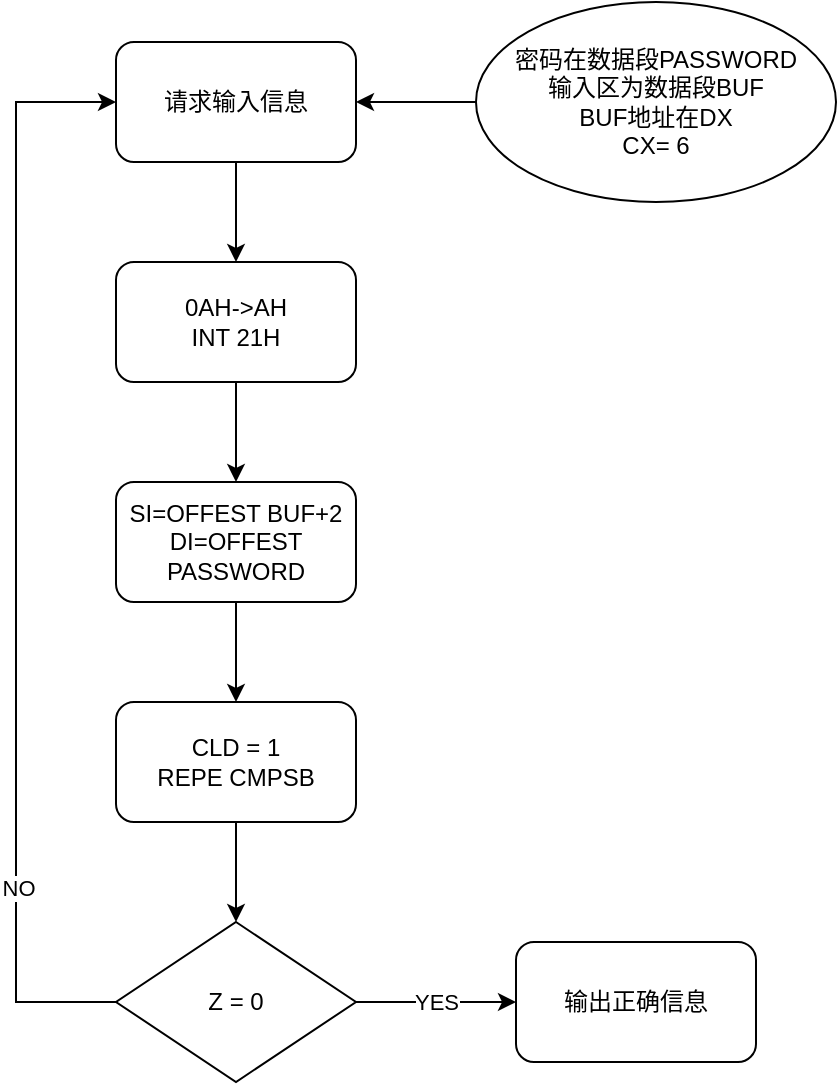 <mxfile version="14.6.5" type="github">
  <diagram id="CmAvgeXvqH02F8P-23ag" name="Page-1">
    <mxGraphModel dx="1376" dy="725" grid="1" gridSize="10" guides="1" tooltips="1" connect="1" arrows="1" fold="1" page="1" pageScale="1" pageWidth="827" pageHeight="1169" math="0" shadow="0">
      <root>
        <mxCell id="0" />
        <mxCell id="1" parent="0" />
        <mxCell id="xDhsAaX6MLnHaHsnjZec-21" value="" style="edgeStyle=orthogonalEdgeStyle;rounded=0;orthogonalLoop=1;jettySize=auto;html=1;" edge="1" parent="1" source="xDhsAaX6MLnHaHsnjZec-5" target="xDhsAaX6MLnHaHsnjZec-19">
          <mxGeometry relative="1" as="geometry" />
        </mxCell>
        <mxCell id="xDhsAaX6MLnHaHsnjZec-5" value="密码在数据段PASSWORD&lt;br&gt;输入区为数据段BUF&lt;br&gt;BUF地址在DX&lt;br&gt;CX= 6" style="ellipse;whiteSpace=wrap;html=1;" vertex="1" parent="1">
          <mxGeometry x="500" y="50" width="180" height="100" as="geometry" />
        </mxCell>
        <mxCell id="xDhsAaX6MLnHaHsnjZec-9" value="" style="edgeStyle=orthogonalEdgeStyle;rounded=0;orthogonalLoop=1;jettySize=auto;html=1;" edge="1" parent="1" source="xDhsAaX6MLnHaHsnjZec-6" target="xDhsAaX6MLnHaHsnjZec-8">
          <mxGeometry relative="1" as="geometry" />
        </mxCell>
        <mxCell id="xDhsAaX6MLnHaHsnjZec-6" value="0AH-&amp;gt;AH&lt;br&gt;INT 21H" style="rounded=1;whiteSpace=wrap;html=1;" vertex="1" parent="1">
          <mxGeometry x="320" y="180" width="120" height="60" as="geometry" />
        </mxCell>
        <mxCell id="xDhsAaX6MLnHaHsnjZec-11" value="" style="edgeStyle=orthogonalEdgeStyle;rounded=0;orthogonalLoop=1;jettySize=auto;html=1;" edge="1" parent="1" source="xDhsAaX6MLnHaHsnjZec-8" target="xDhsAaX6MLnHaHsnjZec-10">
          <mxGeometry relative="1" as="geometry" />
        </mxCell>
        <mxCell id="xDhsAaX6MLnHaHsnjZec-8" value="SI=OFFEST BUF+2&lt;br&gt;DI=OFFEST PASSWORD" style="rounded=1;whiteSpace=wrap;html=1;" vertex="1" parent="1">
          <mxGeometry x="320" y="290" width="120" height="60" as="geometry" />
        </mxCell>
        <mxCell id="xDhsAaX6MLnHaHsnjZec-13" value="" style="edgeStyle=orthogonalEdgeStyle;rounded=0;orthogonalLoop=1;jettySize=auto;html=1;" edge="1" parent="1" source="xDhsAaX6MLnHaHsnjZec-10" target="xDhsAaX6MLnHaHsnjZec-12">
          <mxGeometry relative="1" as="geometry" />
        </mxCell>
        <mxCell id="xDhsAaX6MLnHaHsnjZec-10" value="CLD = 1&lt;br&gt;REPE CMPSB" style="rounded=1;whiteSpace=wrap;html=1;" vertex="1" parent="1">
          <mxGeometry x="320" y="400" width="120" height="60" as="geometry" />
        </mxCell>
        <mxCell id="xDhsAaX6MLnHaHsnjZec-14" style="edgeStyle=orthogonalEdgeStyle;rounded=0;orthogonalLoop=1;jettySize=auto;html=1;entryX=0;entryY=0.5;entryDx=0;entryDy=0;" edge="1" parent="1" source="xDhsAaX6MLnHaHsnjZec-12" target="xDhsAaX6MLnHaHsnjZec-19">
          <mxGeometry relative="1" as="geometry">
            <mxPoint x="300" y="180" as="targetPoint" />
            <Array as="points">
              <mxPoint x="270" y="550" />
              <mxPoint x="270" y="100" />
            </Array>
          </mxGeometry>
        </mxCell>
        <mxCell id="xDhsAaX6MLnHaHsnjZec-15" value="NO" style="edgeLabel;html=1;align=center;verticalAlign=middle;resizable=0;points=[];" vertex="1" connectable="0" parent="xDhsAaX6MLnHaHsnjZec-14">
          <mxGeometry x="-0.611" y="-1" relative="1" as="geometry">
            <mxPoint as="offset" />
          </mxGeometry>
        </mxCell>
        <mxCell id="xDhsAaX6MLnHaHsnjZec-17" value="" style="edgeStyle=orthogonalEdgeStyle;rounded=0;orthogonalLoop=1;jettySize=auto;html=1;" edge="1" parent="1" source="xDhsAaX6MLnHaHsnjZec-12" target="xDhsAaX6MLnHaHsnjZec-16">
          <mxGeometry relative="1" as="geometry" />
        </mxCell>
        <mxCell id="xDhsAaX6MLnHaHsnjZec-18" value="YES" style="edgeLabel;html=1;align=center;verticalAlign=middle;resizable=0;points=[];" vertex="1" connectable="0" parent="xDhsAaX6MLnHaHsnjZec-17">
          <mxGeometry x="-0.25" relative="1" as="geometry">
            <mxPoint x="10" as="offset" />
          </mxGeometry>
        </mxCell>
        <mxCell id="xDhsAaX6MLnHaHsnjZec-12" value="Z = 0" style="rhombus;whiteSpace=wrap;html=1;" vertex="1" parent="1">
          <mxGeometry x="320" y="510" width="120" height="80" as="geometry" />
        </mxCell>
        <mxCell id="xDhsAaX6MLnHaHsnjZec-16" value="输出正确信息" style="rounded=1;whiteSpace=wrap;html=1;" vertex="1" parent="1">
          <mxGeometry x="520" y="520" width="120" height="60" as="geometry" />
        </mxCell>
        <mxCell id="xDhsAaX6MLnHaHsnjZec-20" value="" style="edgeStyle=orthogonalEdgeStyle;rounded=0;orthogonalLoop=1;jettySize=auto;html=1;" edge="1" parent="1" source="xDhsAaX6MLnHaHsnjZec-19" target="xDhsAaX6MLnHaHsnjZec-6">
          <mxGeometry relative="1" as="geometry" />
        </mxCell>
        <mxCell id="xDhsAaX6MLnHaHsnjZec-19" value="请求输入信息" style="rounded=1;whiteSpace=wrap;html=1;" vertex="1" parent="1">
          <mxGeometry x="320" y="70" width="120" height="60" as="geometry" />
        </mxCell>
      </root>
    </mxGraphModel>
  </diagram>
</mxfile>
